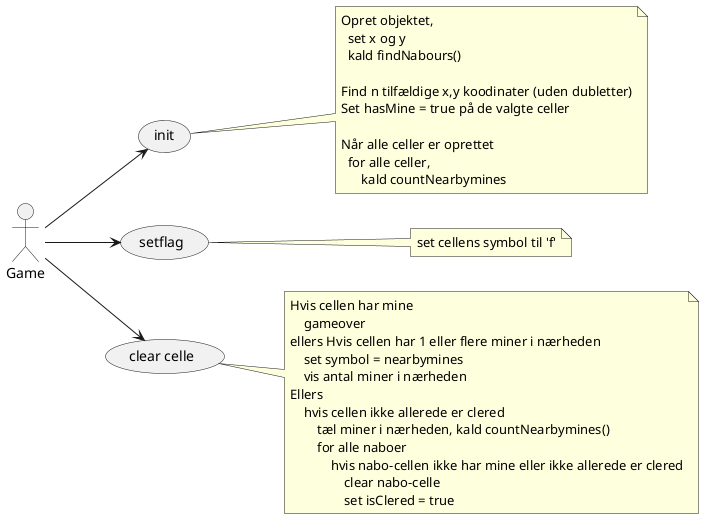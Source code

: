 @startuml

left to right direction

Game --> (init)

note right of (init)
  Opret objektet, 
    set x og y
    kald findNabours()
  
  Find n tilfældige x,y koodinater (uden dubletter)
  Set hasMine = true på de valgte celler

  Når alle celler er oprettet
    for alle celler,
        kald countNearbymines
end note

Game --> (setflag)

note right of (setflag)
    set cellens symbol til 'f'
end note

Game --> (clear celle)

note right of (clear celle)
    Hvis cellen har mine
        gameover
    ellers Hvis cellen har 1 eller flere miner i nærheden
        set symbol = nearbymines
        vis antal miner i nærheden
    Ellers
        hvis cellen ikke allerede er clered
            tæl miner i nærheden, kald countNearbymines()
            for alle naboer
                hvis nabo-cellen ikke har mine eller ikke allerede er clered
                    clear nabo-celle
                    set isClered = true
end note

@enduml